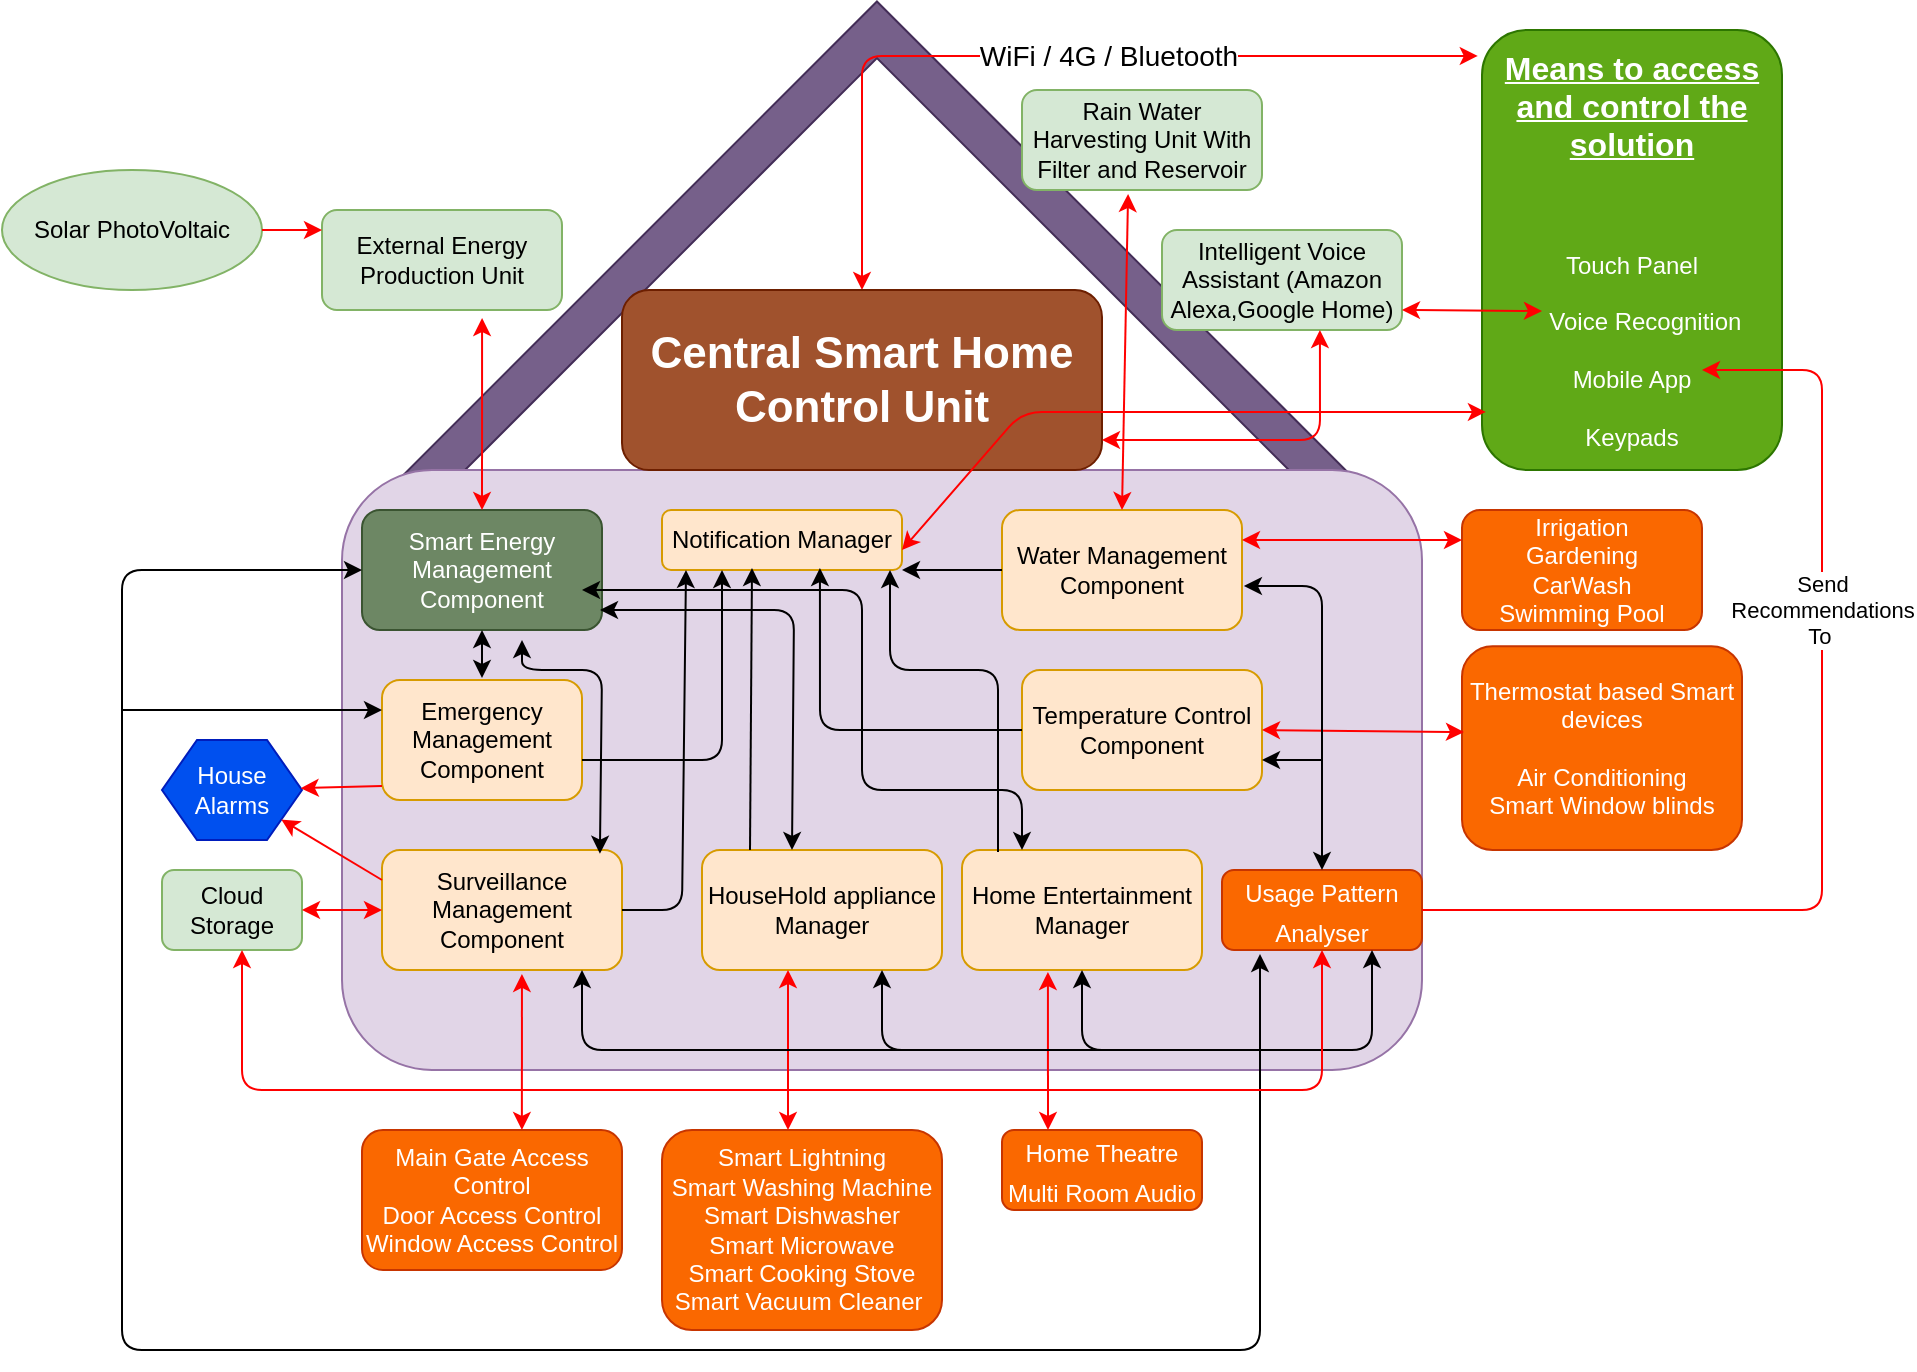<mxfile version="13.3.9" type="device"><diagram id="aMzf3bLp21ohHBYveoYn" name="Page-1"><mxGraphModel dx="1108" dy="1619" grid="1" gridSize="10" guides="1" tooltips="1" connect="1" arrows="1" fold="1" page="1" pageScale="1" pageWidth="827" pageHeight="1169" math="0" shadow="0"><root><mxCell id="0"/><mxCell id="1" parent="0"/><mxCell id="XUhyJ2iEusUtZBNPkx9E-14" value="" style="shape=corner;whiteSpace=wrap;html=1;rotation=45;fillColor=#76608a;strokeColor=#432D57;fontColor=#ffffff;" parent="1" vertex="1"><mxGeometry x="276.9" y="34.01" width="345.39" height="367.68" as="geometry"/></mxCell><mxCell id="XUhyJ2iEusUtZBNPkx9E-1" value="" style="rounded=1;whiteSpace=wrap;html=1;fillColor=#e1d5e7;strokeColor=#9673a6;" parent="1" vertex="1"><mxGeometry x="190" y="200" width="540" height="300" as="geometry"/></mxCell><mxCell id="XUhyJ2iEusUtZBNPkx9E-2" value="Home Entertainment Manager" style="rounded=1;whiteSpace=wrap;html=1;fillColor=#ffe6cc;strokeColor=#d79b00;" parent="1" vertex="1"><mxGeometry x="500" y="390" width="120" height="60" as="geometry"/></mxCell><mxCell id="XUhyJ2iEusUtZBNPkx9E-4" value="Smart Energy Management Component" style="rounded=1;whiteSpace=wrap;html=1;fillColor=#6d8764;strokeColor=#3A5431;fontColor=#ffffff;" parent="1" vertex="1"><mxGeometry x="200" y="220" width="120" height="60" as="geometry"/></mxCell><mxCell id="XUhyJ2iEusUtZBNPkx9E-5" value="HouseHold appliance Manager" style="rounded=1;whiteSpace=wrap;html=1;fillColor=#ffe6cc;strokeColor=#d79b00;" parent="1" vertex="1"><mxGeometry x="370" y="390" width="120" height="60" as="geometry"/></mxCell><mxCell id="XUhyJ2iEusUtZBNPkx9E-6" value="External Energy Production Unit" style="rounded=1;whiteSpace=wrap;html=1;fillColor=#d5e8d4;strokeColor=#82b366;" parent="1" vertex="1"><mxGeometry x="180" y="70" width="120" height="50" as="geometry"/></mxCell><mxCell id="XUhyJ2iEusUtZBNPkx9E-9" value="Solar PhotoVoltaic" style="ellipse;whiteSpace=wrap;html=1;fillColor=#d5e8d4;strokeColor=#82b366;" parent="1" vertex="1"><mxGeometry x="20" y="50" width="130" height="60" as="geometry"/></mxCell><mxCell id="XUhyJ2iEusUtZBNPkx9E-11" value="Cloud Storage" style="rounded=1;whiteSpace=wrap;html=1;fillColor=#d5e8d4;strokeColor=#82b366;" parent="1" vertex="1"><mxGeometry x="100" y="400" width="70" height="40" as="geometry"/></mxCell><mxCell id="XUhyJ2iEusUtZBNPkx9E-15" value="Rain Water Harvesting Unit With Filter and Reservoir" style="rounded=1;whiteSpace=wrap;html=1;fillColor=#d5e8d4;strokeColor=#82b366;" parent="1" vertex="1"><mxGeometry x="530" y="10" width="120" height="50" as="geometry"/></mxCell><mxCell id="XUhyJ2iEusUtZBNPkx9E-18" value="" style="endArrow=classic;startArrow=classic;html=1;entryX=0.667;entryY=1.08;entryDx=0;entryDy=0;entryPerimeter=0;strokeColor=#FF0000;" parent="1" source="XUhyJ2iEusUtZBNPkx9E-4" target="XUhyJ2iEusUtZBNPkx9E-6" edge="1"><mxGeometry width="50" height="50" relative="1" as="geometry"><mxPoint x="140" y="170" as="sourcePoint"/><mxPoint x="190" y="120" as="targetPoint"/></mxGeometry></mxCell><mxCell id="XUhyJ2iEusUtZBNPkx9E-44" value="&lt;u&gt;&lt;b&gt;&lt;font style=&quot;font-size: 16px&quot;&gt;Means to access and control the solution&lt;/font&gt;&lt;/b&gt;&lt;/u&gt;&lt;br&gt;&lt;br&gt;&lt;br&gt;&lt;br&gt;Touch Panel&lt;br&gt;&lt;br&gt;&amp;nbsp; &amp;nbsp; Voice Recognition&lt;br&gt;&lt;br&gt;Mobile App&lt;br&gt;&lt;br&gt;Keypads" style="rounded=1;whiteSpace=wrap;html=1;fillColor=#60a917;strokeColor=#2D7600;fontColor=#ffffff;" parent="1" vertex="1"><mxGeometry x="760" y="-20" width="150" height="220" as="geometry"/></mxCell><mxCell id="XUhyJ2iEusUtZBNPkx9E-45" value="" style="endArrow=classic;startArrow=classic;html=1;entryX=-0.014;entryY=0.059;entryDx=0;entryDy=0;entryPerimeter=0;exitX=0.5;exitY=0;exitDx=0;exitDy=0;strokeColor=#FF0000;" parent="1" source="XUhyJ2iEusUtZBNPkx9E-46" target="XUhyJ2iEusUtZBNPkx9E-44" edge="1"><mxGeometry width="50" height="50" relative="1" as="geometry"><mxPoint x="414" y="86" as="sourcePoint"/><mxPoint x="415" y="-20" as="targetPoint"/><Array as="points"><mxPoint x="450" y="-7"/><mxPoint x="510" y="-7"/></Array></mxGeometry></mxCell><mxCell id="fkbG_KabDUqWJDFB7wIR-15" value="&lt;font style=&quot;font-size: 14px&quot;&gt;WiFi / 4G / &lt;font&gt;Bluetooth&lt;/font&gt;&lt;/font&gt;" style="edgeLabel;html=1;align=center;verticalAlign=middle;resizable=0;points=[];" vertex="1" connectable="0" parent="XUhyJ2iEusUtZBNPkx9E-45"><mxGeometry x="0.128" relative="1" as="geometry"><mxPoint as="offset"/></mxGeometry></mxCell><mxCell id="XUhyJ2iEusUtZBNPkx9E-46" value="&lt;b&gt;&lt;font style=&quot;font-size: 22px&quot;&gt;Central Smart Home Control Unit&lt;/font&gt;&lt;/b&gt;" style="rounded=1;whiteSpace=wrap;html=1;fillColor=#a0522d;strokeColor=#6D1F00;fontColor=#ffffff;" parent="1" vertex="1"><mxGeometry x="330" y="110" width="240" height="90" as="geometry"/></mxCell><mxCell id="XUhyJ2iEusUtZBNPkx9E-52" value="" style="endArrow=classic;html=1;strokeColor=#FF0000;" parent="1" edge="1"><mxGeometry width="50" height="50" relative="1" as="geometry"><mxPoint x="150" y="80" as="sourcePoint"/><mxPoint x="180" y="80" as="targetPoint"/></mxGeometry></mxCell><mxCell id="XUhyJ2iEusUtZBNPkx9E-53" value="Water Management Component" style="rounded=1;whiteSpace=wrap;html=1;fillColor=#ffe6cc;strokeColor=#d79b00;" parent="1" vertex="1"><mxGeometry x="520" y="220" width="120" height="60" as="geometry"/></mxCell><mxCell id="XUhyJ2iEusUtZBNPkx9E-54" value="Irrigation &lt;br&gt;Gardening&lt;br&gt;CarWash&lt;br&gt;Swimming Pool" style="rounded=1;whiteSpace=wrap;html=1;fillColor=#fa6800;strokeColor=#C73500;fontColor=#ffffff;" parent="1" vertex="1"><mxGeometry x="750" y="220" width="120" height="60" as="geometry"/></mxCell><mxCell id="XUhyJ2iEusUtZBNPkx9E-56" value="" style="endArrow=classic;startArrow=classic;html=1;entryX=0.442;entryY=1.04;entryDx=0;entryDy=0;entryPerimeter=0;exitX=0.5;exitY=0;exitDx=0;exitDy=0;strokeColor=#FF0000;" parent="1" target="XUhyJ2iEusUtZBNPkx9E-15" edge="1" source="XUhyJ2iEusUtZBNPkx9E-53"><mxGeometry width="50" height="50" relative="1" as="geometry"><mxPoint x="533" y="220" as="sourcePoint"/><mxPoint x="520.03" y="124" as="targetPoint"/></mxGeometry></mxCell><mxCell id="XUhyJ2iEusUtZBNPkx9E-57" value="" style="endArrow=classic;startArrow=classic;html=1;exitX=0;exitY=0.25;exitDx=0;exitDy=0;entryX=1;entryY=0.25;entryDx=0;entryDy=0;strokeColor=#FF0000;" parent="1" source="XUhyJ2iEusUtZBNPkx9E-54" target="XUhyJ2iEusUtZBNPkx9E-53" edge="1"><mxGeometry width="50" height="50" relative="1" as="geometry"><mxPoint x="700" y="280" as="sourcePoint"/><mxPoint x="600" y="232" as="targetPoint"/></mxGeometry></mxCell><mxCell id="XUhyJ2iEusUtZBNPkx9E-58" value="" style="endArrow=classic;startArrow=classic;html=1;" parent="1" edge="1"><mxGeometry width="50" height="50" relative="1" as="geometry"><mxPoint x="260" y="304" as="sourcePoint"/><mxPoint x="260" y="280" as="targetPoint"/></mxGeometry></mxCell><mxCell id="XUhyJ2iEusUtZBNPkx9E-59" value="" style="endArrow=classic;startArrow=classic;html=1;exitX=0.25;exitY=0;exitDx=0;exitDy=0;" parent="1" source="XUhyJ2iEusUtZBNPkx9E-2" edge="1"><mxGeometry width="50" height="50" relative="1" as="geometry"><mxPoint x="480" y="340" as="sourcePoint"/><mxPoint x="310" y="260" as="targetPoint"/><Array as="points"><mxPoint x="530" y="360"/><mxPoint x="450" y="360"/><mxPoint x="450" y="260"/></Array></mxGeometry></mxCell><mxCell id="XUhyJ2iEusUtZBNPkx9E-60" value="" style="endArrow=classic;startArrow=classic;html=1;exitX=0.375;exitY=0;exitDx=0;exitDy=0;exitPerimeter=0;" parent="1" source="XUhyJ2iEusUtZBNPkx9E-5" edge="1"><mxGeometry width="50" height="50" relative="1" as="geometry"><mxPoint x="319" y="340" as="sourcePoint"/><mxPoint x="319" y="270" as="targetPoint"/><Array as="points"><mxPoint x="416" y="270"/></Array></mxGeometry></mxCell><mxCell id="XUhyJ2iEusUtZBNPkx9E-61" value="House Alarms" style="shape=hexagon;perimeter=hexagonPerimeter2;whiteSpace=wrap;html=1;fillColor=#0050ef;strokeColor=#001DBC;fontColor=#ffffff;" parent="1" vertex="1"><mxGeometry x="100" y="335" width="70" height="50" as="geometry"/></mxCell><mxCell id="XUhyJ2iEusUtZBNPkx9E-64" value="&lt;font style=&quot;font-size: 12px&quot;&gt;Smart Lightning&lt;br&gt;Smart Washing Machine&lt;br&gt;Smart Dishwasher&lt;br&gt;Smart Microwave&lt;br&gt;Smart Cooking Stove&lt;br&gt;Smart Vacuum Cleaner&amp;nbsp;&lt;br&gt;&lt;/font&gt;" style="rounded=1;whiteSpace=wrap;html=1;fillColor=#fa6800;strokeColor=#C73500;fontColor=#ffffff;" parent="1" vertex="1"><mxGeometry x="350" y="530" width="140" height="100" as="geometry"/></mxCell><mxCell id="XUhyJ2iEusUtZBNPkx9E-65" value="&lt;span style=&quot;font-size: 16px&quot;&gt;&lt;span style=&quot;font-size: 12px&quot;&gt;Home Theatre&lt;br&gt;Multi Room Audio&lt;br&gt;&lt;/span&gt;&lt;/span&gt;" style="rounded=1;whiteSpace=wrap;html=1;fillColor=#fa6800;strokeColor=#C73500;fontColor=#ffffff;" parent="1" vertex="1"><mxGeometry x="520" y="530" width="100" height="40" as="geometry"/></mxCell><mxCell id="XUhyJ2iEusUtZBNPkx9E-66" value="Temperature Control Component" style="rounded=1;whiteSpace=wrap;html=1;fillColor=#ffe6cc;strokeColor=#d79b00;" parent="1" vertex="1"><mxGeometry x="530" y="300" width="120" height="60" as="geometry"/></mxCell><mxCell id="XUhyJ2iEusUtZBNPkx9E-67" value="&lt;font style=&quot;font-size: 12px&quot;&gt;Thermostat based Smart devices&lt;br&gt;&lt;br&gt;Air Conditioning&lt;br&gt;Smart Window blinds&lt;br&gt;&lt;/font&gt;" style="rounded=1;whiteSpace=wrap;html=1;fillColor=#fa6800;strokeColor=#C73500;fontColor=#ffffff;" parent="1" vertex="1"><mxGeometry x="750" y="288.13" width="140" height="101.87" as="geometry"/></mxCell><mxCell id="XUhyJ2iEusUtZBNPkx9E-69" value="Intelligent Voice Assistant (Amazon Alexa,Google Home)" style="rounded=1;whiteSpace=wrap;html=1;fillColor=#d5e8d4;strokeColor=#82b366;" parent="1" vertex="1"><mxGeometry x="600" y="80" width="120" height="50" as="geometry"/></mxCell><mxCell id="XUhyJ2iEusUtZBNPkx9E-74" value="" style="endArrow=classic;startArrow=classic;html=1;entryX=0.358;entryY=1.017;entryDx=0;entryDy=0;exitX=0.23;exitY=0;exitDx=0;exitDy=0;entryPerimeter=0;exitPerimeter=0;strokeColor=#FF0000;" parent="1" source="XUhyJ2iEusUtZBNPkx9E-65" target="XUhyJ2iEusUtZBNPkx9E-2" edge="1"><mxGeometry width="50" height="50" relative="1" as="geometry"><mxPoint x="670" y="409.5" as="sourcePoint"/><mxPoint x="620" y="409" as="targetPoint"/></mxGeometry></mxCell><mxCell id="XUhyJ2iEusUtZBNPkx9E-76" value="" style="endArrow=classic;startArrow=classic;html=1;entryX=1;entryY=0.5;entryDx=0;entryDy=0;strokeColor=#FF0000;exitX=0.007;exitY=0.421;exitDx=0;exitDy=0;exitPerimeter=0;" parent="1" target="XUhyJ2iEusUtZBNPkx9E-66" edge="1" source="XUhyJ2iEusUtZBNPkx9E-67"><mxGeometry width="50" height="50" relative="1" as="geometry"><mxPoint x="727" y="330" as="sourcePoint"/><mxPoint x="690" y="314.5" as="targetPoint"/></mxGeometry></mxCell><mxCell id="XUhyJ2iEusUtZBNPkx9E-77" value="" style="endArrow=classic;startArrow=classic;html=1;exitX=0.45;exitY=0;exitDx=0;exitDy=0;exitPerimeter=0;strokeColor=#FF0000;" parent="1" source="XUhyJ2iEusUtZBNPkx9E-64" edge="1"><mxGeometry width="50" height="50" relative="1" as="geometry"><mxPoint x="413.96" y="465.02" as="sourcePoint"/><mxPoint x="413" y="450" as="targetPoint"/></mxGeometry></mxCell><mxCell id="XUhyJ2iEusUtZBNPkx9E-78" value="Surveillance Management&lt;br&gt;Component" style="rounded=1;whiteSpace=wrap;html=1;fillColor=#ffe6cc;strokeColor=#d79b00;" parent="1" vertex="1"><mxGeometry x="210" y="390" width="120" height="60" as="geometry"/></mxCell><mxCell id="XUhyJ2iEusUtZBNPkx9E-3" value="Emergency Management Component" style="rounded=1;whiteSpace=wrap;html=1;fillColor=#ffe6cc;strokeColor=#d79b00;" parent="1" vertex="1"><mxGeometry x="210" y="305" width="100" height="60" as="geometry"/></mxCell><mxCell id="XUhyJ2iEusUtZBNPkx9E-83" value="" style="endArrow=classic;startArrow=classic;html=1;exitX=0.908;exitY=0.031;exitDx=0;exitDy=0;exitPerimeter=0;" parent="1" source="XUhyJ2iEusUtZBNPkx9E-78" edge="1"><mxGeometry width="50" height="50" relative="1" as="geometry"><mxPoint x="372" y="371.02" as="sourcePoint"/><mxPoint x="280" y="285" as="targetPoint"/><Array as="points"><mxPoint x="320" y="300"/><mxPoint x="280" y="300"/></Array></mxGeometry></mxCell><mxCell id="XUhyJ2iEusUtZBNPkx9E-84" value="" style="endArrow=classic;startArrow=classic;html=1;entryX=1;entryY=0.5;entryDx=0;entryDy=0;strokeColor=#FF0000;" parent="1" target="XUhyJ2iEusUtZBNPkx9E-11" edge="1"><mxGeometry width="50" height="50" relative="1" as="geometry"><mxPoint x="210" y="420" as="sourcePoint"/><mxPoint x="170" y="414" as="targetPoint"/></mxGeometry></mxCell><mxCell id="XUhyJ2iEusUtZBNPkx9E-86" value="&lt;font style=&quot;font-size: 12px&quot;&gt;Main Gate Access Control&lt;br&gt;Door Access Control&lt;br&gt;Window Access Control&lt;br&gt;&lt;/font&gt;" style="rounded=1;whiteSpace=wrap;html=1;fillColor=#fa6800;strokeColor=#C73500;fontColor=#ffffff;" parent="1" vertex="1"><mxGeometry x="200" y="530" width="130" height="70" as="geometry"/></mxCell><mxCell id="XUhyJ2iEusUtZBNPkx9E-87" value="" style="endArrow=classic;startArrow=classic;html=1;exitX=0.615;exitY=0;exitDx=0;exitDy=0;exitPerimeter=0;entryX=0.583;entryY=1.033;entryDx=0;entryDy=0;entryPerimeter=0;strokeColor=#FF0000;" parent="1" edge="1" target="XUhyJ2iEusUtZBNPkx9E-78" source="XUhyJ2iEusUtZBNPkx9E-86"><mxGeometry width="50" height="50" relative="1" as="geometry"><mxPoint x="280" y="470" as="sourcePoint"/><mxPoint x="280" y="460" as="targetPoint"/></mxGeometry></mxCell><mxCell id="fkbG_KabDUqWJDFB7wIR-1" value="Notification Manager" style="rounded=1;whiteSpace=wrap;html=1;fillColor=#ffe6cc;strokeColor=#d79b00;" vertex="1" parent="1"><mxGeometry x="350" y="220" width="120" height="30" as="geometry"/></mxCell><mxCell id="fkbG_KabDUqWJDFB7wIR-6" value="" style="endArrow=classic;startArrow=classic;html=1;strokeColor=#FF0000;" edge="1" parent="1"><mxGeometry width="50" height="50" relative="1" as="geometry"><mxPoint x="720" y="120" as="sourcePoint"/><mxPoint x="790" y="120.5" as="targetPoint"/></mxGeometry></mxCell><mxCell id="fkbG_KabDUqWJDFB7wIR-7" value="" style="endArrow=classic;html=1;entryX=0.25;entryY=1;entryDx=0;entryDy=0;" edge="1" parent="1" target="fkbG_KabDUqWJDFB7wIR-1"><mxGeometry width="50" height="50" relative="1" as="geometry"><mxPoint x="310" y="345" as="sourcePoint"/><mxPoint x="380" y="300" as="targetPoint"/><Array as="points"><mxPoint x="380" y="345"/></Array></mxGeometry></mxCell><mxCell id="fkbG_KabDUqWJDFB7wIR-8" value="" style="endArrow=classic;html=1;entryX=0.375;entryY=0.967;entryDx=0;entryDy=0;entryPerimeter=0;exitX=0.2;exitY=0;exitDx=0;exitDy=0;exitPerimeter=0;" edge="1" parent="1" source="XUhyJ2iEusUtZBNPkx9E-5" target="fkbG_KabDUqWJDFB7wIR-1"><mxGeometry width="50" height="50" relative="1" as="geometry"><mxPoint x="395" y="364" as="sourcePoint"/><mxPoint x="440" y="314.07" as="targetPoint"/></mxGeometry></mxCell><mxCell id="fkbG_KabDUqWJDFB7wIR-9" value="" style="endArrow=classic;html=1;exitX=0;exitY=0.5;exitDx=0;exitDy=0;entryX=0.658;entryY=0.967;entryDx=0;entryDy=0;entryPerimeter=0;" edge="1" parent="1" source="XUhyJ2iEusUtZBNPkx9E-66" target="fkbG_KabDUqWJDFB7wIR-1"><mxGeometry width="50" height="50" relative="1" as="geometry"><mxPoint x="440" y="310" as="sourcePoint"/><mxPoint x="490" y="260" as="targetPoint"/><Array as="points"><mxPoint x="429" y="330"/></Array></mxGeometry></mxCell><mxCell id="fkbG_KabDUqWJDFB7wIR-11" value="" style="endArrow=classic;html=1;entryX=1;entryY=1;entryDx=0;entryDy=0;exitX=0;exitY=0.5;exitDx=0;exitDy=0;" edge="1" parent="1" source="XUhyJ2iEusUtZBNPkx9E-53" target="fkbG_KabDUqWJDFB7wIR-1"><mxGeometry width="50" height="50" relative="1" as="geometry"><mxPoint x="500" y="250" as="sourcePoint"/><mxPoint x="550" y="200" as="targetPoint"/></mxGeometry></mxCell><mxCell id="fkbG_KabDUqWJDFB7wIR-12" value="" style="endArrow=classic;html=1;entryX=0.1;entryY=1;entryDx=0;entryDy=0;entryPerimeter=0;" edge="1" parent="1" target="fkbG_KabDUqWJDFB7wIR-1"><mxGeometry width="50" height="50" relative="1" as="geometry"><mxPoint x="330" y="420" as="sourcePoint"/><mxPoint x="380" y="370" as="targetPoint"/><Array as="points"><mxPoint x="360" y="420"/></Array></mxGeometry></mxCell><mxCell id="fkbG_KabDUqWJDFB7wIR-13" value="" style="endArrow=classic;html=1;" edge="1" parent="1"><mxGeometry width="50" height="50" relative="1" as="geometry"><mxPoint x="518" y="391" as="sourcePoint"/><mxPoint x="464" y="250" as="targetPoint"/><Array as="points"><mxPoint x="518" y="300"/><mxPoint x="464" y="300"/></Array></mxGeometry></mxCell><mxCell id="fkbG_KabDUqWJDFB7wIR-14" value="" style="endArrow=classic;startArrow=classic;html=1;entryX=0.658;entryY=1;entryDx=0;entryDy=0;entryPerimeter=0;strokeColor=#FF0000;" edge="1" parent="1" target="XUhyJ2iEusUtZBNPkx9E-69"><mxGeometry width="50" height="50" relative="1" as="geometry"><mxPoint x="570" y="185" as="sourcePoint"/><mxPoint x="550" y="135" as="targetPoint"/><Array as="points"><mxPoint x="679" y="185"/></Array></mxGeometry></mxCell><mxCell id="fkbG_KabDUqWJDFB7wIR-17" value="" style="endArrow=classic;startArrow=classic;html=1;entryX=0.013;entryY=0.868;entryDx=0;entryDy=0;entryPerimeter=0;strokeColor=#FF0000;" edge="1" parent="1" target="XUhyJ2iEusUtZBNPkx9E-44"><mxGeometry width="50" height="50" relative="1" as="geometry"><mxPoint x="470" y="240" as="sourcePoint"/><mxPoint x="520" y="180" as="targetPoint"/><Array as="points"><mxPoint x="530" y="171"/><mxPoint x="630" y="171"/></Array></mxGeometry></mxCell><mxCell id="fkbG_KabDUqWJDFB7wIR-20" value="&lt;span style=&quot;font-size: 16px&quot;&gt;&lt;span style=&quot;font-size: 12px&quot;&gt;Usage Pattern Analyser&lt;br&gt;&lt;/span&gt;&lt;/span&gt;" style="rounded=1;whiteSpace=wrap;html=1;fillColor=#fa6800;strokeColor=#C73500;fontColor=#ffffff;" vertex="1" parent="1"><mxGeometry x="630" y="400" width="100" height="40" as="geometry"/></mxCell><mxCell id="fkbG_KabDUqWJDFB7wIR-22" value="" style="endArrow=classic;html=1;exitX=0;exitY=0.883;exitDx=0;exitDy=0;exitPerimeter=0;strokeColor=#FF0000;" edge="1" parent="1" source="XUhyJ2iEusUtZBNPkx9E-3" target="XUhyJ2iEusUtZBNPkx9E-61"><mxGeometry width="50" height="50" relative="1" as="geometry"><mxPoint x="170" y="350" as="sourcePoint"/><mxPoint x="220" y="300" as="targetPoint"/></mxGeometry></mxCell><mxCell id="fkbG_KabDUqWJDFB7wIR-23" value="" style="endArrow=classic;html=1;exitX=0;exitY=0.25;exitDx=0;exitDy=0;strokeColor=#FF0000;" edge="1" parent="1" source="XUhyJ2iEusUtZBNPkx9E-78" target="XUhyJ2iEusUtZBNPkx9E-61"><mxGeometry width="50" height="50" relative="1" as="geometry"><mxPoint x="220" y="345" as="sourcePoint"/><mxPoint x="180" y="345" as="targetPoint"/></mxGeometry></mxCell><mxCell id="fkbG_KabDUqWJDFB7wIR-33" value="" style="endArrow=classic;startArrow=classic;html=1;exitX=0.19;exitY=1.05;exitDx=0;exitDy=0;exitPerimeter=0;" edge="1" parent="1" source="fkbG_KabDUqWJDFB7wIR-20"><mxGeometry width="50" height="50" relative="1" as="geometry"><mxPoint x="750" y="510" as="sourcePoint"/><mxPoint x="200" y="250" as="targetPoint"/><Array as="points"><mxPoint x="649" y="640"/><mxPoint x="80" y="640"/><mxPoint x="80" y="250"/></Array></mxGeometry></mxCell><mxCell id="fkbG_KabDUqWJDFB7wIR-34" value="" style="endArrow=classic;html=1;entryX=0;entryY=0.25;entryDx=0;entryDy=0;" edge="1" parent="1" target="XUhyJ2iEusUtZBNPkx9E-3"><mxGeometry width="50" height="50" relative="1" as="geometry"><mxPoint x="80" y="320" as="sourcePoint"/><mxPoint x="130" y="250" as="targetPoint"/></mxGeometry></mxCell><mxCell id="fkbG_KabDUqWJDFB7wIR-39" value="" style="endArrow=classic;startArrow=classic;html=1;strokeColor=#000000;exitX=0.5;exitY=1;exitDx=0;exitDy=0;entryX=0.75;entryY=1;entryDx=0;entryDy=0;" edge="1" parent="1" source="XUhyJ2iEusUtZBNPkx9E-2" target="fkbG_KabDUqWJDFB7wIR-20"><mxGeometry width="50" height="50" relative="1" as="geometry"><mxPoint x="610" y="480" as="sourcePoint"/><mxPoint x="800" y="480" as="targetPoint"/><Array as="points"><mxPoint x="560" y="490"/><mxPoint x="705" y="490"/></Array></mxGeometry></mxCell><mxCell id="fkbG_KabDUqWJDFB7wIR-40" value="" style="endArrow=classic;html=1;strokeColor=#000000;entryX=0.75;entryY=1;entryDx=0;entryDy=0;" edge="1" parent="1" target="XUhyJ2iEusUtZBNPkx9E-5"><mxGeometry width="50" height="50" relative="1" as="geometry"><mxPoint x="580" y="490" as="sourcePoint"/><mxPoint x="464" y="440" as="targetPoint"/><Array as="points"><mxPoint x="460" y="490"/></Array></mxGeometry></mxCell><mxCell id="fkbG_KabDUqWJDFB7wIR-41" value="" style="endArrow=classic;html=1;strokeColor=#000000;" edge="1" parent="1"><mxGeometry width="50" height="50" relative="1" as="geometry"><mxPoint x="470" y="490" as="sourcePoint"/><mxPoint x="310" y="450" as="targetPoint"/><Array as="points"><mxPoint x="310" y="490"/></Array></mxGeometry></mxCell><mxCell id="fkbG_KabDUqWJDFB7wIR-43" value="" style="endArrow=classic;html=1;strokeColor=#000000;entryX=1;entryY=0.75;entryDx=0;entryDy=0;" edge="1" parent="1" target="XUhyJ2iEusUtZBNPkx9E-66"><mxGeometry width="50" height="50" relative="1" as="geometry"><mxPoint x="680" y="345" as="sourcePoint"/><mxPoint x="730" y="300" as="targetPoint"/></mxGeometry></mxCell><mxCell id="fkbG_KabDUqWJDFB7wIR-44" value="" style="endArrow=classic;html=1;strokeColor=#FF0000;exitX=1;exitY=0.5;exitDx=0;exitDy=0;" edge="1" parent="1" source="fkbG_KabDUqWJDFB7wIR-20"><mxGeometry width="50" height="50" relative="1" as="geometry"><mxPoint x="830" y="460" as="sourcePoint"/><mxPoint x="870" y="150" as="targetPoint"/><Array as="points"><mxPoint x="930" y="420"/><mxPoint x="930" y="150"/></Array></mxGeometry></mxCell><mxCell id="fkbG_KabDUqWJDFB7wIR-47" value="Send&lt;br&gt;Recommendations&lt;br&gt;To&amp;nbsp;" style="edgeLabel;html=1;align=center;verticalAlign=middle;resizable=0;points=[];" vertex="1" connectable="0" parent="fkbG_KabDUqWJDFB7wIR-44"><mxGeometry x="-0.245" y="52" relative="1" as="geometry"><mxPoint x="52" y="-150" as="offset"/></mxGeometry></mxCell><mxCell id="fkbG_KabDUqWJDFB7wIR-45" value="" style="endArrow=classic;startArrow=classic;html=1;strokeColor=#FF0000;exitX=0.5;exitY=1;exitDx=0;exitDy=0;" edge="1" parent="1" source="fkbG_KabDUqWJDFB7wIR-20"><mxGeometry width="50" height="50" relative="1" as="geometry"><mxPoint x="90" y="490" as="sourcePoint"/><mxPoint x="140" y="440" as="targetPoint"/><Array as="points"><mxPoint x="680" y="510"/><mxPoint x="140" y="510"/></Array></mxGeometry></mxCell><mxCell id="fkbG_KabDUqWJDFB7wIR-46" value="" style="endArrow=classic;startArrow=classic;html=1;strokeColor=#000000;entryX=1.008;entryY=0.633;entryDx=0;entryDy=0;entryPerimeter=0;" edge="1" parent="1" target="XUhyJ2iEusUtZBNPkx9E-53"><mxGeometry width="50" height="50" relative="1" as="geometry"><mxPoint x="680" y="400" as="sourcePoint"/><mxPoint x="730" y="350" as="targetPoint"/><Array as="points"><mxPoint x="680" y="258"/></Array></mxGeometry></mxCell></root></mxGraphModel></diagram></mxfile>